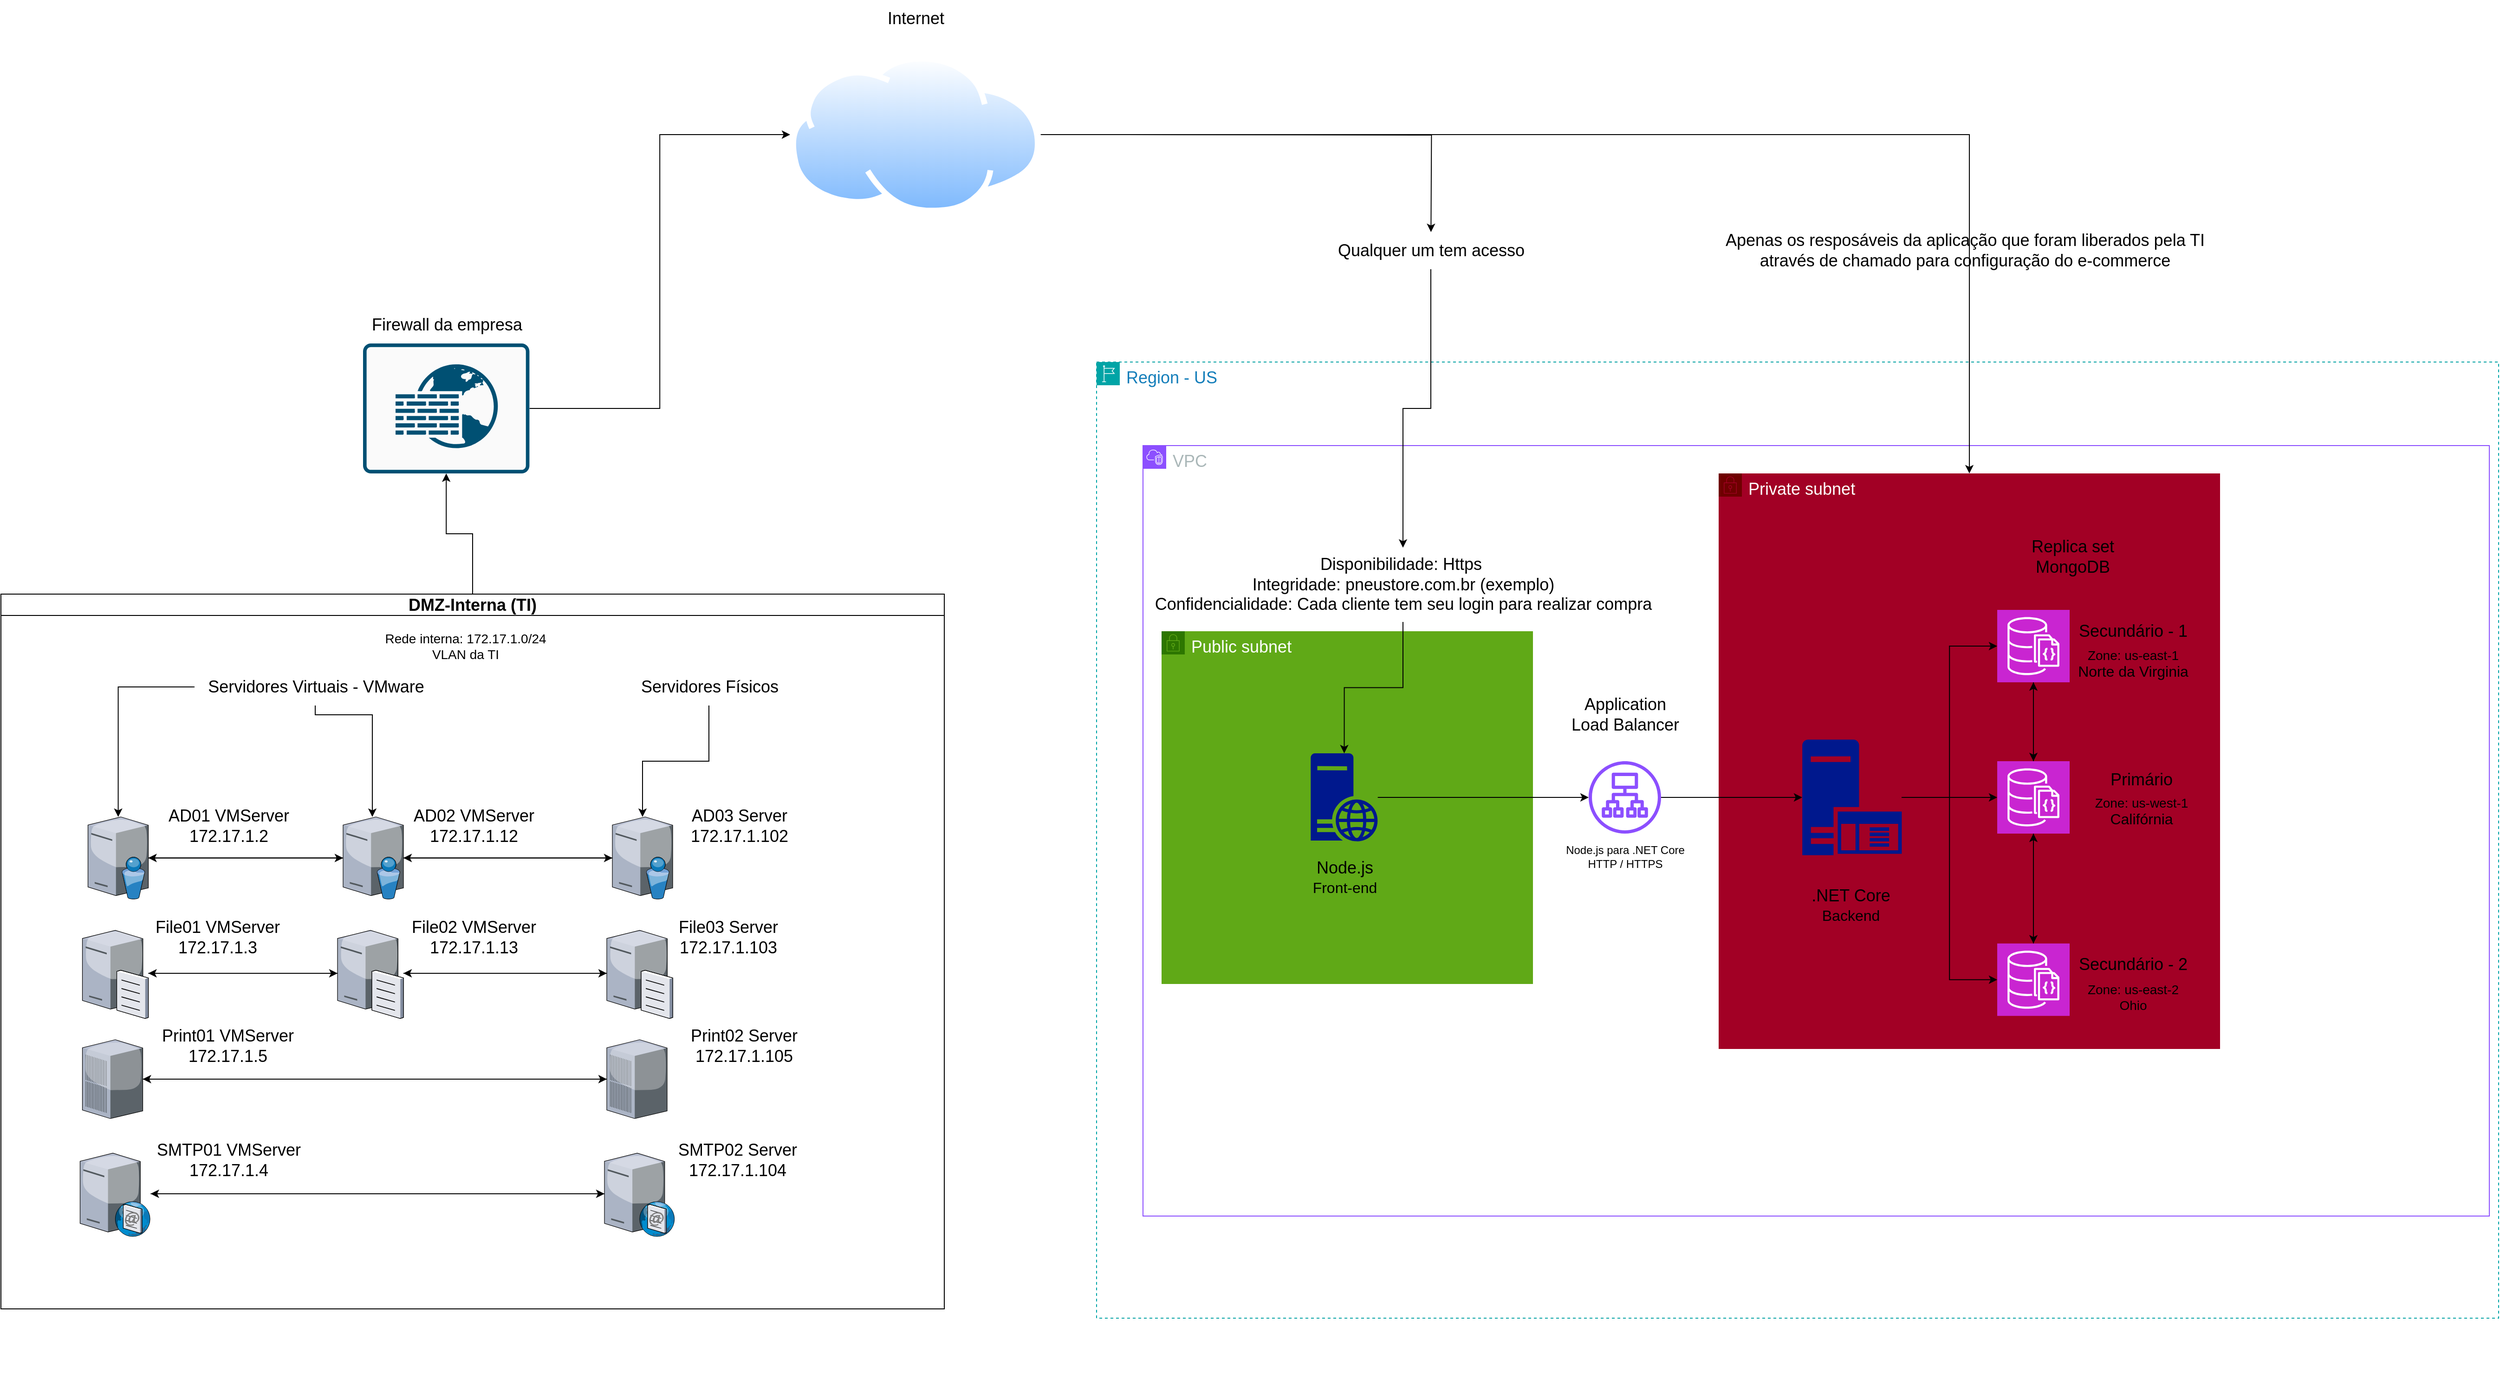 <mxfile version="24.2.5" type="device">
  <diagram name="Página-1" id="7GjsZorcTQt8PN_e-lTL">
    <mxGraphModel dx="3585" dy="3259" grid="1" gridSize="10" guides="1" tooltips="1" connect="1" arrows="1" fold="1" page="1" pageScale="1" pageWidth="827" pageHeight="1169" math="0" shadow="0">
      <root>
        <mxCell id="0" />
        <mxCell id="1" parent="0" />
        <mxCell id="u0QNQwv3i5jUUYgu4DxN-104" value="&lt;font style=&quot;font-size: 18px;&quot;&gt;Region - US&lt;/font&gt;" style="points=[[0,0],[0.25,0],[0.5,0],[0.75,0],[1,0],[1,0.25],[1,0.5],[1,0.75],[1,1],[0.75,1],[0.5,1],[0.25,1],[0,1],[0,0.75],[0,0.5],[0,0.25]];outlineConnect=0;gradientColor=none;html=1;whiteSpace=wrap;fontSize=12;fontStyle=0;container=1;pointerEvents=0;collapsible=0;recursiveResize=0;shape=mxgraph.aws4.group;grIcon=mxgraph.aws4.group_region;strokeColor=#00A4A6;fillColor=none;verticalAlign=top;align=left;spacingLeft=30;fontColor=#147EBA;dashed=1;" parent="1" vertex="1">
          <mxGeometry x="1230" y="-140" width="1510" height="1030" as="geometry" />
        </mxCell>
        <mxCell id="u0QNQwv3i5jUUYgu4DxN-106" value="&lt;font style=&quot;font-size: 18px;&quot;&gt;VPC&lt;/font&gt;" style="points=[[0,0],[0.25,0],[0.5,0],[0.75,0],[1,0],[1,0.25],[1,0.5],[1,0.75],[1,1],[0.75,1],[0.5,1],[0.25,1],[0,1],[0,0.75],[0,0.5],[0,0.25]];outlineConnect=0;gradientColor=none;html=1;whiteSpace=wrap;fontSize=12;fontStyle=0;container=1;pointerEvents=0;collapsible=0;recursiveResize=0;shape=mxgraph.aws4.group;grIcon=mxgraph.aws4.group_vpc2;strokeColor=#8C4FFF;fillColor=none;verticalAlign=top;align=left;spacingLeft=30;fontColor=#AAB7B8;dashed=0;" parent="u0QNQwv3i5jUUYgu4DxN-104" vertex="1">
          <mxGeometry x="50" y="90" width="1450" height="830" as="geometry" />
        </mxCell>
        <mxCell id="u0QNQwv3i5jUUYgu4DxN-89" value="&lt;font style=&quot;font-size: 18px;&quot;&gt;Private subnet&lt;/font&gt;" style="points=[[0,0],[0.25,0],[0.5,0],[0.75,0],[1,0],[1,0.25],[1,0.5],[1,0.75],[1,1],[0.75,1],[0.5,1],[0.25,1],[0,1],[0,0.75],[0,0.5],[0,0.25]];outlineConnect=0;html=1;whiteSpace=wrap;fontSize=12;fontStyle=0;container=1;pointerEvents=0;collapsible=0;recursiveResize=0;shape=mxgraph.aws4.group;grIcon=mxgraph.aws4.group_security_group;grStroke=0;verticalAlign=top;align=left;spacingLeft=30;dashed=0;fillStyle=auto;fillColor=#a20025;fontColor=#ffffff;strokeColor=#6F0000;" parent="u0QNQwv3i5jUUYgu4DxN-106" vertex="1">
          <mxGeometry x="620" y="30" width="540" height="620" as="geometry" />
        </mxCell>
        <mxCell id="u0QNQwv3i5jUUYgu4DxN-12" value="&lt;font style=&quot;font-size: 18px;&quot;&gt;Primário&lt;/font&gt;" style="text;html=1;align=center;verticalAlign=middle;resizable=0;points=[];autosize=1;labelBackgroundColor=none;" parent="u0QNQwv3i5jUUYgu4DxN-89" vertex="1">
          <mxGeometry x="410" y="310.0" width="90" height="40" as="geometry" />
        </mxCell>
        <mxCell id="u0QNQwv3i5jUUYgu4DxN-13" value="&lt;font style=&quot;font-size: 18px;&quot;&gt;Secundário - 1&lt;/font&gt;" style="text;html=1;align=center;verticalAlign=middle;resizable=0;points=[];autosize=1;labelBackgroundColor=none;" parent="u0QNQwv3i5jUUYgu4DxN-89" vertex="1">
          <mxGeometry x="376" y="150.0" width="140" height="40" as="geometry" />
        </mxCell>
        <mxCell id="u0QNQwv3i5jUUYgu4DxN-14" value="&lt;font style=&quot;font-size: 18px;&quot;&gt;Secundário - 2&lt;/font&gt;" style="text;html=1;align=center;verticalAlign=middle;resizable=0;points=[];autosize=1;labelBackgroundColor=none;" parent="u0QNQwv3i5jUUYgu4DxN-89" vertex="1">
          <mxGeometry x="376" y="509.38" width="140" height="40" as="geometry" />
        </mxCell>
        <mxCell id="u0QNQwv3i5jUUYgu4DxN-26" value="&lt;font style=&quot;font-size: 14px;&quot;&gt;Zone: us-east-1&lt;/font&gt;&lt;div&gt;&lt;font size=&quot;3&quot;&gt;Norte da Virginia&lt;/font&gt;&lt;/div&gt;" style="text;html=1;align=center;verticalAlign=middle;resizable=0;points=[];autosize=1;labelBackgroundColor=none;" parent="u0QNQwv3i5jUUYgu4DxN-89" vertex="1">
          <mxGeometry x="376" y="180.0" width="140" height="50" as="geometry" />
        </mxCell>
        <mxCell id="u0QNQwv3i5jUUYgu4DxN-28" value="&lt;font style=&quot;font-size: 14px;&quot;&gt;Zone: us-west-1&lt;/font&gt;&lt;div&gt;&lt;font size=&quot;3&quot;&gt;Califórnia&lt;/font&gt;&lt;/div&gt;" style="text;html=1;align=center;verticalAlign=middle;resizable=0;points=[];autosize=1;labelBackgroundColor=none;" parent="u0QNQwv3i5jUUYgu4DxN-89" vertex="1">
          <mxGeometry x="395" y="338.5" width="120" height="50" as="geometry" />
        </mxCell>
        <mxCell id="u0QNQwv3i5jUUYgu4DxN-31" value="&lt;font style=&quot;font-size: 14px;&quot;&gt;Zone: us-east-2&lt;br&gt;Ohio&lt;/font&gt;" style="text;html=1;align=center;verticalAlign=middle;resizable=0;points=[];autosize=1;labelBackgroundColor=none;" parent="u0QNQwv3i5jUUYgu4DxN-89" vertex="1">
          <mxGeometry x="386" y="539.38" width="120" height="50" as="geometry" />
        </mxCell>
        <mxCell id="u0QNQwv3i5jUUYgu4DxN-11" value="&lt;font style=&quot;font-size: 18px;&quot;&gt;Replica set&lt;br&gt;MongoDB&lt;/font&gt;" style="text;html=1;align=center;verticalAlign=middle;resizable=0;points=[];autosize=1;strokeColor=none;fillColor=none;labelBackgroundColor=none;" parent="u0QNQwv3i5jUUYgu4DxN-89" vertex="1">
          <mxGeometry x="326" y="60.0" width="110" height="60" as="geometry" />
        </mxCell>
        <mxCell id="u0QNQwv3i5jUUYgu4DxN-100" style="edgeStyle=orthogonalEdgeStyle;rounded=0;orthogonalLoop=1;jettySize=auto;html=1;" parent="u0QNQwv3i5jUUYgu4DxN-89" source="u0QNQwv3i5jUUYgu4DxN-97" target="u0QNQwv3i5jUUYgu4DxN-98" edge="1">
          <mxGeometry relative="1" as="geometry" />
        </mxCell>
        <mxCell id="u0QNQwv3i5jUUYgu4DxN-97" value="" style="sketch=0;points=[[0,0,0],[0.25,0,0],[0.5,0,0],[0.75,0,0],[1,0,0],[0,1,0],[0.25,1,0],[0.5,1,0],[0.75,1,0],[1,1,0],[0,0.25,0],[0,0.5,0],[0,0.75,0],[1,0.25,0],[1,0.5,0],[1,0.75,0]];outlineConnect=0;fontColor=#232F3E;fillColor=#C925D1;strokeColor=#ffffff;dashed=0;verticalLabelPosition=bottom;verticalAlign=top;align=center;html=1;fontSize=12;fontStyle=0;aspect=fixed;shape=mxgraph.aws4.resourceIcon;resIcon=mxgraph.aws4.documentdb_with_mongodb_compatibility;" parent="u0QNQwv3i5jUUYgu4DxN-89" vertex="1">
          <mxGeometry x="300" y="147" width="78" height="78" as="geometry" />
        </mxCell>
        <mxCell id="u0QNQwv3i5jUUYgu4DxN-103" style="edgeStyle=orthogonalEdgeStyle;rounded=0;orthogonalLoop=1;jettySize=auto;html=1;" parent="u0QNQwv3i5jUUYgu4DxN-89" source="u0QNQwv3i5jUUYgu4DxN-99" target="u0QNQwv3i5jUUYgu4DxN-98" edge="1">
          <mxGeometry relative="1" as="geometry" />
        </mxCell>
        <mxCell id="u0QNQwv3i5jUUYgu4DxN-99" value="" style="sketch=0;points=[[0,0,0],[0.25,0,0],[0.5,0,0],[0.75,0,0],[1,0,0],[0,1,0],[0.25,1,0],[0.5,1,0],[0.75,1,0],[1,1,0],[0,0.25,0],[0,0.5,0],[0,0.75,0],[1,0.25,0],[1,0.5,0],[1,0.75,0]];outlineConnect=0;fontColor=#232F3E;fillColor=#C925D1;strokeColor=#ffffff;dashed=0;verticalLabelPosition=bottom;verticalAlign=top;align=center;html=1;fontSize=12;fontStyle=0;aspect=fixed;shape=mxgraph.aws4.resourceIcon;resIcon=mxgraph.aws4.documentdb_with_mongodb_compatibility;" parent="u0QNQwv3i5jUUYgu4DxN-89" vertex="1">
          <mxGeometry x="300" y="506.38" width="78" height="78" as="geometry" />
        </mxCell>
        <mxCell id="u0QNQwv3i5jUUYgu4DxN-102" style="edgeStyle=orthogonalEdgeStyle;rounded=0;orthogonalLoop=1;jettySize=auto;html=1;" parent="u0QNQwv3i5jUUYgu4DxN-89" source="u0QNQwv3i5jUUYgu4DxN-98" target="u0QNQwv3i5jUUYgu4DxN-99" edge="1">
          <mxGeometry relative="1" as="geometry" />
        </mxCell>
        <mxCell id="u0QNQwv3i5jUUYgu4DxN-98" value="" style="sketch=0;points=[[0,0,0],[0.25,0,0],[0.5,0,0],[0.75,0,0],[1,0,0],[0,1,0],[0.25,1,0],[0.5,1,0],[0.75,1,0],[1,1,0],[0,0.25,0],[0,0.5,0],[0,0.75,0],[1,0.25,0],[1,0.5,0],[1,0.75,0]];outlineConnect=0;fontColor=#232F3E;fillColor=#C925D1;strokeColor=#ffffff;dashed=0;verticalLabelPosition=bottom;verticalAlign=top;align=center;html=1;fontSize=12;fontStyle=0;aspect=fixed;shape=mxgraph.aws4.resourceIcon;resIcon=mxgraph.aws4.documentdb_with_mongodb_compatibility;" parent="u0QNQwv3i5jUUYgu4DxN-89" vertex="1">
          <mxGeometry x="300" y="310" width="78" height="78" as="geometry" />
        </mxCell>
        <mxCell id="u0QNQwv3i5jUUYgu4DxN-101" style="edgeStyle=orthogonalEdgeStyle;rounded=0;orthogonalLoop=1;jettySize=auto;html=1;entryX=0.5;entryY=1;entryDx=0;entryDy=0;entryPerimeter=0;" parent="u0QNQwv3i5jUUYgu4DxN-89" source="u0QNQwv3i5jUUYgu4DxN-98" target="u0QNQwv3i5jUUYgu4DxN-97" edge="1">
          <mxGeometry relative="1" as="geometry" />
        </mxCell>
        <mxCell id="u0QNQwv3i5jUUYgu4DxN-190" style="edgeStyle=orthogonalEdgeStyle;rounded=0;orthogonalLoop=1;jettySize=auto;html=1;" parent="u0QNQwv3i5jUUYgu4DxN-89" source="u0QNQwv3i5jUUYgu4DxN-183" target="u0QNQwv3i5jUUYgu4DxN-98" edge="1">
          <mxGeometry relative="1" as="geometry" />
        </mxCell>
        <mxCell id="u0QNQwv3i5jUUYgu4DxN-183" value="" style="sketch=0;aspect=fixed;pointerEvents=1;shadow=0;dashed=0;html=1;strokeColor=none;labelPosition=center;verticalLabelPosition=bottom;verticalAlign=top;align=center;fillColor=#00188D;shape=mxgraph.mscae.enterprise.application_server" parent="u0QNQwv3i5jUUYgu4DxN-89" vertex="1">
          <mxGeometry x="90" y="286.69" width="107.17" height="124.62" as="geometry" />
        </mxCell>
        <mxCell id="u0QNQwv3i5jUUYgu4DxN-187" value="&lt;font style=&quot;font-size: 18px;&quot;&gt;.NET Core&lt;/font&gt;&lt;div&gt;&lt;font size=&quot;3&quot;&gt;Backend&lt;/font&gt;&lt;/div&gt;" style="text;html=1;align=center;verticalAlign=middle;resizable=0;points=[];autosize=1;strokeColor=none;fillColor=none;" parent="u0QNQwv3i5jUUYgu4DxN-89" vertex="1">
          <mxGeometry x="87.17" y="440" width="110" height="50" as="geometry" />
        </mxCell>
        <mxCell id="u0QNQwv3i5jUUYgu4DxN-191" style="edgeStyle=orthogonalEdgeStyle;rounded=0;orthogonalLoop=1;jettySize=auto;html=1;entryX=0;entryY=0.5;entryDx=0;entryDy=0;entryPerimeter=0;" parent="u0QNQwv3i5jUUYgu4DxN-89" source="u0QNQwv3i5jUUYgu4DxN-183" target="u0QNQwv3i5jUUYgu4DxN-97" edge="1">
          <mxGeometry relative="1" as="geometry" />
        </mxCell>
        <mxCell id="u0QNQwv3i5jUUYgu4DxN-192" style="edgeStyle=orthogonalEdgeStyle;rounded=0;orthogonalLoop=1;jettySize=auto;html=1;entryX=0;entryY=0.5;entryDx=0;entryDy=0;entryPerimeter=0;" parent="u0QNQwv3i5jUUYgu4DxN-89" source="u0QNQwv3i5jUUYgu4DxN-183" target="u0QNQwv3i5jUUYgu4DxN-99" edge="1">
          <mxGeometry relative="1" as="geometry" />
        </mxCell>
        <mxCell id="u0QNQwv3i5jUUYgu4DxN-94" value="&lt;font style=&quot;font-size: 18px;&quot;&gt;Public subnet&lt;/font&gt;" style="points=[[0,0],[0.25,0],[0.5,0],[0.75,0],[1,0],[1,0.25],[1,0.5],[1,0.75],[1,1],[0.75,1],[0.5,1],[0.25,1],[0,1],[0,0.75],[0,0.5],[0,0.25]];outlineConnect=0;html=1;whiteSpace=wrap;fontSize=12;fontStyle=0;container=1;pointerEvents=0;collapsible=0;recursiveResize=0;shape=mxgraph.aws4.group;grIcon=mxgraph.aws4.group_security_group;grStroke=0;verticalAlign=top;align=left;spacingLeft=30;dashed=0;fillColor=#60a917;fontColor=#ffffff;strokeColor=#2D7600;" parent="u0QNQwv3i5jUUYgu4DxN-106" vertex="1">
          <mxGeometry x="20" y="200" width="400" height="380" as="geometry" />
        </mxCell>
        <mxCell id="u0QNQwv3i5jUUYgu4DxN-181" value="&lt;font style=&quot;font-size: 18px;&quot;&gt;Node.js&lt;/font&gt;&lt;div&gt;&lt;font size=&quot;3&quot;&gt;Front-end&lt;/font&gt;&lt;/div&gt;" style="text;html=1;align=center;verticalAlign=middle;resizable=0;points=[];autosize=1;strokeColor=none;fillColor=none;" parent="u0QNQwv3i5jUUYgu4DxN-94" vertex="1">
          <mxGeometry x="151.75" y="240" width="90" height="50" as="geometry" />
        </mxCell>
        <mxCell id="u0QNQwv3i5jUUYgu4DxN-184" value="" style="sketch=0;aspect=fixed;pointerEvents=1;shadow=0;dashed=0;html=1;strokeColor=none;labelPosition=center;verticalLabelPosition=bottom;verticalAlign=top;align=center;fillColor=#00188D;shape=mxgraph.mscae.enterprise.web_server" parent="u0QNQwv3i5jUUYgu4DxN-94" vertex="1">
          <mxGeometry x="160.65" y="131.5" width="72.2" height="95" as="geometry" />
        </mxCell>
        <mxCell id="u0QNQwv3i5jUUYgu4DxN-186" style="edgeStyle=orthogonalEdgeStyle;rounded=0;orthogonalLoop=1;jettySize=auto;html=1;" parent="u0QNQwv3i5jUUYgu4DxN-106" source="u0QNQwv3i5jUUYgu4DxN-171" target="u0QNQwv3i5jUUYgu4DxN-183" edge="1">
          <mxGeometry relative="1" as="geometry" />
        </mxCell>
        <mxCell id="u0QNQwv3i5jUUYgu4DxN-171" value="" style="sketch=0;outlineConnect=0;fontColor=#232F3E;gradientColor=none;fillColor=#8C4FFF;strokeColor=none;dashed=0;verticalLabelPosition=bottom;verticalAlign=top;align=center;html=1;fontSize=12;fontStyle=0;aspect=fixed;pointerEvents=1;shape=mxgraph.aws4.application_load_balancer;" parent="u0QNQwv3i5jUUYgu4DxN-106" vertex="1">
          <mxGeometry x="480" y="340" width="78" height="78" as="geometry" />
        </mxCell>
        <mxCell id="u0QNQwv3i5jUUYgu4DxN-172" value="&lt;font style=&quot;font-size: 18px;&quot;&gt;Application&lt;br&gt;Load Balancer&lt;/font&gt;" style="text;html=1;align=center;verticalAlign=middle;resizable=0;points=[];autosize=1;strokeColor=none;fillColor=none;" parent="u0QNQwv3i5jUUYgu4DxN-106" vertex="1">
          <mxGeometry x="449" y="260" width="140" height="60" as="geometry" />
        </mxCell>
        <mxCell id="u0QNQwv3i5jUUYgu4DxN-179" value="Node.js para .NET Core&lt;br&gt;HTTP / HTTPS" style="text;html=1;align=center;verticalAlign=middle;resizable=0;points=[];autosize=1;strokeColor=none;fillColor=none;" parent="u0QNQwv3i5jUUYgu4DxN-106" vertex="1">
          <mxGeometry x="444" y="423" width="150" height="40" as="geometry" />
        </mxCell>
        <mxCell id="u0QNQwv3i5jUUYgu4DxN-185" style="edgeStyle=orthogonalEdgeStyle;rounded=0;orthogonalLoop=1;jettySize=auto;html=1;" parent="u0QNQwv3i5jUUYgu4DxN-106" source="u0QNQwv3i5jUUYgu4DxN-184" target="u0QNQwv3i5jUUYgu4DxN-171" edge="1">
          <mxGeometry relative="1" as="geometry" />
        </mxCell>
        <mxCell id="u0QNQwv3i5jUUYgu4DxN-209" value="&lt;font style=&quot;font-size: 18px;&quot;&gt;Disponibilidade: Https&amp;nbsp;&lt;br&gt;Integridade: pneustore.com.br (exemplo)&lt;/font&gt;&lt;div&gt;&lt;font style=&quot;font-size: 18px;&quot;&gt;Confidencialidade: Cada cliente tem seu login para realizar compra&lt;/font&gt;&lt;/div&gt;" style="text;html=1;align=center;verticalAlign=middle;resizable=0;points=[];autosize=1;strokeColor=none;fillColor=none;" parent="u0QNQwv3i5jUUYgu4DxN-106" vertex="1">
          <mxGeometry y="110" width="560" height="80" as="geometry" />
        </mxCell>
        <mxCell id="u0QNQwv3i5jUUYgu4DxN-202" style="edgeStyle=orthogonalEdgeStyle;rounded=0;orthogonalLoop=1;jettySize=auto;html=1;entryX=0.5;entryY=0;entryDx=0;entryDy=0;entryPerimeter=0;" parent="u0QNQwv3i5jUUYgu4DxN-106" source="u0QNQwv3i5jUUYgu4DxN-209" target="u0QNQwv3i5jUUYgu4DxN-184" edge="1">
          <mxGeometry relative="1" as="geometry" />
        </mxCell>
        <mxCell id="u0QNQwv3i5jUUYgu4DxN-200" style="edgeStyle=orthogonalEdgeStyle;rounded=0;orthogonalLoop=1;jettySize=auto;html=1;" parent="1" source="u0QNQwv3i5jUUYgu4DxN-121" target="u0QNQwv3i5jUUYgu4DxN-194" edge="1">
          <mxGeometry relative="1" as="geometry" />
        </mxCell>
        <mxCell id="u0QNQwv3i5jUUYgu4DxN-121" value="&lt;font style=&quot;font-size: 18px;&quot;&gt;DMZ-Interna (TI)&lt;/font&gt;" style="swimlane;whiteSpace=wrap;html=1;" parent="1" vertex="1">
          <mxGeometry x="50" y="110" width="1016" height="770" as="geometry">
            <mxRectangle x="104" y="270" width="170" height="40" as="alternateBounds" />
          </mxGeometry>
        </mxCell>
        <mxCell id="u0QNQwv3i5jUUYgu4DxN-142" style="edgeStyle=orthogonalEdgeStyle;rounded=0;orthogonalLoop=1;jettySize=auto;html=1;" parent="u0QNQwv3i5jUUYgu4DxN-121" source="u0QNQwv3i5jUUYgu4DxN-112" target="u0QNQwv3i5jUUYgu4DxN-124" edge="1">
          <mxGeometry relative="1" as="geometry" />
        </mxCell>
        <mxCell id="u0QNQwv3i5jUUYgu4DxN-112" value="" style="verticalLabelPosition=bottom;sketch=0;aspect=fixed;html=1;verticalAlign=top;strokeColor=none;align=center;outlineConnect=0;shape=mxgraph.citrix.directory_server;" parent="u0QNQwv3i5jUUYgu4DxN-121" vertex="1">
          <mxGeometry x="93.75" y="240" width="65" height="88.5" as="geometry" />
        </mxCell>
        <mxCell id="u0QNQwv3i5jUUYgu4DxN-157" style="edgeStyle=orthogonalEdgeStyle;rounded=0;orthogonalLoop=1;jettySize=auto;html=1;" parent="u0QNQwv3i5jUUYgu4DxN-121" source="u0QNQwv3i5jUUYgu4DxN-113" target="u0QNQwv3i5jUUYgu4DxN-125" edge="1">
          <mxGeometry relative="1" as="geometry" />
        </mxCell>
        <mxCell id="u0QNQwv3i5jUUYgu4DxN-113" value="" style="verticalLabelPosition=bottom;sketch=0;aspect=fixed;html=1;verticalAlign=top;strokeColor=none;align=center;outlineConnect=0;shape=mxgraph.citrix.file_server;" parent="u0QNQwv3i5jUUYgu4DxN-121" vertex="1">
          <mxGeometry x="87.75" y="360" width="71" height="97" as="geometry" />
        </mxCell>
        <mxCell id="u0QNQwv3i5jUUYgu4DxN-154" style="edgeStyle=orthogonalEdgeStyle;rounded=0;orthogonalLoop=1;jettySize=auto;html=1;" parent="u0QNQwv3i5jUUYgu4DxN-121" source="u0QNQwv3i5jUUYgu4DxN-114" target="u0QNQwv3i5jUUYgu4DxN-134" edge="1">
          <mxGeometry relative="1" as="geometry" />
        </mxCell>
        <mxCell id="u0QNQwv3i5jUUYgu4DxN-114" value="" style="verticalLabelPosition=bottom;sketch=0;aspect=fixed;html=1;verticalAlign=top;strokeColor=none;align=center;outlineConnect=0;shape=mxgraph.citrix.pbx_server;" parent="u0QNQwv3i5jUUYgu4DxN-121" vertex="1">
          <mxGeometry x="87.75" y="480" width="65" height="85" as="geometry" />
        </mxCell>
        <mxCell id="u0QNQwv3i5jUUYgu4DxN-161" style="edgeStyle=orthogonalEdgeStyle;rounded=0;orthogonalLoop=1;jettySize=auto;html=1;" parent="u0QNQwv3i5jUUYgu4DxN-121" source="u0QNQwv3i5jUUYgu4DxN-115" target="u0QNQwv3i5jUUYgu4DxN-135" edge="1">
          <mxGeometry relative="1" as="geometry" />
        </mxCell>
        <mxCell id="u0QNQwv3i5jUUYgu4DxN-115" value="" style="verticalLabelPosition=bottom;sketch=0;aspect=fixed;html=1;verticalAlign=top;strokeColor=none;align=center;outlineConnect=0;shape=mxgraph.citrix.smtp_server;" parent="u0QNQwv3i5jUUYgu4DxN-121" vertex="1">
          <mxGeometry x="85.25" y="600" width="76" height="92" as="geometry" />
        </mxCell>
        <mxCell id="u0QNQwv3i5jUUYgu4DxN-116" value="&lt;font style=&quot;font-size: 18px;&quot;&gt;AD01 VMServer&lt;/font&gt;&lt;div&gt;&lt;font style=&quot;font-size: 18px;&quot;&gt;172.17.1.2&lt;/font&gt;&lt;/div&gt;" style="text;html=1;align=center;verticalAlign=middle;resizable=0;points=[];autosize=1;strokeColor=none;fillColor=none;" parent="u0QNQwv3i5jUUYgu4DxN-121" vertex="1">
          <mxGeometry x="170" y="220" width="150" height="60" as="geometry" />
        </mxCell>
        <mxCell id="u0QNQwv3i5jUUYgu4DxN-117" value="&lt;font style=&quot;font-size: 18px;&quot;&gt;File01 VMServer&lt;/font&gt;&lt;div&gt;&lt;font style=&quot;font-size: 18px;&quot;&gt;172.17.1.3&lt;/font&gt;&lt;/div&gt;" style="text;html=1;align=center;verticalAlign=middle;resizable=0;points=[];autosize=1;strokeColor=none;fillColor=none;" parent="u0QNQwv3i5jUUYgu4DxN-121" vertex="1">
          <mxGeometry x="152.75" y="340" width="160" height="60" as="geometry" />
        </mxCell>
        <mxCell id="u0QNQwv3i5jUUYgu4DxN-118" value="&lt;font style=&quot;font-size: 18px;&quot;&gt;SMTP01 VMServer&lt;/font&gt;&lt;div&gt;&lt;font style=&quot;font-size: 18px;&quot;&gt;172.17.1.4&lt;/font&gt;&lt;/div&gt;" style="text;html=1;align=center;verticalAlign=middle;resizable=0;points=[];autosize=1;strokeColor=none;fillColor=none;" parent="u0QNQwv3i5jUUYgu4DxN-121" vertex="1">
          <mxGeometry x="155" y="580" width="180" height="60" as="geometry" />
        </mxCell>
        <mxCell id="u0QNQwv3i5jUUYgu4DxN-119" value="&lt;font style=&quot;font-size: 18px;&quot;&gt;Print01 VMServer&lt;/font&gt;&lt;div&gt;&lt;span style=&quot;font-size: 18px;&quot;&gt;172.17.1.5&lt;/span&gt;&lt;/div&gt;" style="text;html=1;align=center;verticalAlign=middle;resizable=0;points=[];autosize=1;strokeColor=none;fillColor=none;" parent="u0QNQwv3i5jUUYgu4DxN-121" vertex="1">
          <mxGeometry x="158.75" y="457" width="170" height="60" as="geometry" />
        </mxCell>
        <mxCell id="u0QNQwv3i5jUUYgu4DxN-123" value="&lt;font style=&quot;font-size: 14px;&quot;&gt;Rede interna: 172.17.1.0/24&lt;/font&gt;&lt;div&gt;&lt;font style=&quot;font-size: 14px;&quot;&gt;VLAN da TI&lt;/font&gt;&lt;/div&gt;&lt;div&gt;&lt;font style=&quot;font-size: 14px;&quot;&gt;&lt;br&gt;&lt;/font&gt;&lt;/div&gt;" style="text;html=1;align=center;verticalAlign=middle;resizable=0;points=[];autosize=1;strokeColor=none;fillColor=none;" parent="u0QNQwv3i5jUUYgu4DxN-121" vertex="1">
          <mxGeometry x="400" y="35" width="200" height="60" as="geometry" />
        </mxCell>
        <mxCell id="u0QNQwv3i5jUUYgu4DxN-143" style="edgeStyle=orthogonalEdgeStyle;rounded=0;orthogonalLoop=1;jettySize=auto;html=1;" parent="u0QNQwv3i5jUUYgu4DxN-121" source="u0QNQwv3i5jUUYgu4DxN-124" target="u0QNQwv3i5jUUYgu4DxN-132" edge="1">
          <mxGeometry relative="1" as="geometry" />
        </mxCell>
        <mxCell id="u0QNQwv3i5jUUYgu4DxN-145" style="edgeStyle=orthogonalEdgeStyle;rounded=0;orthogonalLoop=1;jettySize=auto;html=1;" parent="u0QNQwv3i5jUUYgu4DxN-121" source="u0QNQwv3i5jUUYgu4DxN-124" target="u0QNQwv3i5jUUYgu4DxN-112" edge="1">
          <mxGeometry relative="1" as="geometry" />
        </mxCell>
        <mxCell id="u0QNQwv3i5jUUYgu4DxN-124" value="" style="verticalLabelPosition=bottom;sketch=0;aspect=fixed;html=1;verticalAlign=top;strokeColor=none;align=center;outlineConnect=0;shape=mxgraph.citrix.directory_server;" parent="u0QNQwv3i5jUUYgu4DxN-121" vertex="1">
          <mxGeometry x="368.5" y="240" width="65" height="88.5" as="geometry" />
        </mxCell>
        <mxCell id="u0QNQwv3i5jUUYgu4DxN-158" style="edgeStyle=orthogonalEdgeStyle;rounded=0;orthogonalLoop=1;jettySize=auto;html=1;" parent="u0QNQwv3i5jUUYgu4DxN-121" source="u0QNQwv3i5jUUYgu4DxN-125" target="u0QNQwv3i5jUUYgu4DxN-133" edge="1">
          <mxGeometry relative="1" as="geometry" />
        </mxCell>
        <mxCell id="u0QNQwv3i5jUUYgu4DxN-160" style="edgeStyle=orthogonalEdgeStyle;rounded=0;orthogonalLoop=1;jettySize=auto;html=1;" parent="u0QNQwv3i5jUUYgu4DxN-121" source="u0QNQwv3i5jUUYgu4DxN-125" target="u0QNQwv3i5jUUYgu4DxN-113" edge="1">
          <mxGeometry relative="1" as="geometry" />
        </mxCell>
        <mxCell id="u0QNQwv3i5jUUYgu4DxN-125" value="" style="verticalLabelPosition=bottom;sketch=0;aspect=fixed;html=1;verticalAlign=top;strokeColor=none;align=center;outlineConnect=0;shape=mxgraph.citrix.file_server;" parent="u0QNQwv3i5jUUYgu4DxN-121" vertex="1">
          <mxGeometry x="362.5" y="360" width="71" height="97" as="geometry" />
        </mxCell>
        <mxCell id="u0QNQwv3i5jUUYgu4DxN-128" value="&lt;font style=&quot;font-size: 18px;&quot;&gt;AD02 VMServer&lt;/font&gt;&lt;div&gt;&lt;font style=&quot;font-size: 18px;&quot;&gt;172.17.1.12&lt;/font&gt;&lt;/div&gt;" style="text;html=1;align=center;verticalAlign=middle;resizable=0;points=[];autosize=1;strokeColor=none;fillColor=none;" parent="u0QNQwv3i5jUUYgu4DxN-121" vertex="1">
          <mxGeometry x="433.5" y="220" width="150" height="60" as="geometry" />
        </mxCell>
        <mxCell id="u0QNQwv3i5jUUYgu4DxN-129" value="&lt;font style=&quot;font-size: 18px;&quot;&gt;File02 VMServer&lt;/font&gt;&lt;div&gt;&lt;font style=&quot;font-size: 18px;&quot;&gt;172.17.1.13&lt;/font&gt;&lt;/div&gt;" style="text;html=1;align=center;verticalAlign=middle;resizable=0;points=[];autosize=1;strokeColor=none;fillColor=none;" parent="u0QNQwv3i5jUUYgu4DxN-121" vertex="1">
          <mxGeometry x="428.5" y="340" width="160" height="60" as="geometry" />
        </mxCell>
        <mxCell id="u0QNQwv3i5jUUYgu4DxN-144" style="edgeStyle=orthogonalEdgeStyle;rounded=0;orthogonalLoop=1;jettySize=auto;html=1;" parent="u0QNQwv3i5jUUYgu4DxN-121" source="u0QNQwv3i5jUUYgu4DxN-132" target="u0QNQwv3i5jUUYgu4DxN-124" edge="1">
          <mxGeometry relative="1" as="geometry" />
        </mxCell>
        <mxCell id="u0QNQwv3i5jUUYgu4DxN-132" value="" style="verticalLabelPosition=bottom;sketch=0;aspect=fixed;html=1;verticalAlign=top;strokeColor=none;align=center;outlineConnect=0;shape=mxgraph.citrix.directory_server;" parent="u0QNQwv3i5jUUYgu4DxN-121" vertex="1">
          <mxGeometry x="658.5" y="240" width="65" height="88.5" as="geometry" />
        </mxCell>
        <mxCell id="u0QNQwv3i5jUUYgu4DxN-159" style="edgeStyle=orthogonalEdgeStyle;rounded=0;orthogonalLoop=1;jettySize=auto;html=1;" parent="u0QNQwv3i5jUUYgu4DxN-121" source="u0QNQwv3i5jUUYgu4DxN-133" target="u0QNQwv3i5jUUYgu4DxN-125" edge="1">
          <mxGeometry relative="1" as="geometry" />
        </mxCell>
        <mxCell id="u0QNQwv3i5jUUYgu4DxN-133" value="" style="verticalLabelPosition=bottom;sketch=0;aspect=fixed;html=1;verticalAlign=top;strokeColor=none;align=center;outlineConnect=0;shape=mxgraph.citrix.file_server;" parent="u0QNQwv3i5jUUYgu4DxN-121" vertex="1">
          <mxGeometry x="652.5" y="360" width="71" height="97" as="geometry" />
        </mxCell>
        <mxCell id="u0QNQwv3i5jUUYgu4DxN-155" style="edgeStyle=orthogonalEdgeStyle;rounded=0;orthogonalLoop=1;jettySize=auto;html=1;" parent="u0QNQwv3i5jUUYgu4DxN-121" source="u0QNQwv3i5jUUYgu4DxN-134" target="u0QNQwv3i5jUUYgu4DxN-114" edge="1">
          <mxGeometry relative="1" as="geometry" />
        </mxCell>
        <mxCell id="u0QNQwv3i5jUUYgu4DxN-134" value="" style="verticalLabelPosition=bottom;sketch=0;aspect=fixed;html=1;verticalAlign=top;strokeColor=none;align=center;outlineConnect=0;shape=mxgraph.citrix.pbx_server;" parent="u0QNQwv3i5jUUYgu4DxN-121" vertex="1">
          <mxGeometry x="652.5" y="480" width="65" height="85" as="geometry" />
        </mxCell>
        <mxCell id="u0QNQwv3i5jUUYgu4DxN-162" style="edgeStyle=orthogonalEdgeStyle;rounded=0;orthogonalLoop=1;jettySize=auto;html=1;" parent="u0QNQwv3i5jUUYgu4DxN-121" source="u0QNQwv3i5jUUYgu4DxN-135" target="u0QNQwv3i5jUUYgu4DxN-115" edge="1">
          <mxGeometry relative="1" as="geometry" />
        </mxCell>
        <mxCell id="u0QNQwv3i5jUUYgu4DxN-135" value="" style="verticalLabelPosition=bottom;sketch=0;aspect=fixed;html=1;verticalAlign=top;strokeColor=none;align=center;outlineConnect=0;shape=mxgraph.citrix.smtp_server;" parent="u0QNQwv3i5jUUYgu4DxN-121" vertex="1">
          <mxGeometry x="650" y="600" width="76" height="92" as="geometry" />
        </mxCell>
        <mxCell id="u0QNQwv3i5jUUYgu4DxN-136" value="&lt;font style=&quot;font-size: 18px;&quot;&gt;AD03 Server&lt;/font&gt;&lt;div&gt;&lt;font style=&quot;font-size: 18px;&quot;&gt;172.17.1.102&lt;/font&gt;&lt;/div&gt;" style="text;html=1;align=center;verticalAlign=middle;resizable=0;points=[];autosize=1;strokeColor=none;fillColor=none;" parent="u0QNQwv3i5jUUYgu4DxN-121" vertex="1">
          <mxGeometry x="729.5" y="220" width="130" height="60" as="geometry" />
        </mxCell>
        <mxCell id="u0QNQwv3i5jUUYgu4DxN-137" value="&lt;font style=&quot;font-size: 18px;&quot;&gt;File03 Server&lt;/font&gt;&lt;div&gt;&lt;font style=&quot;font-size: 18px;&quot;&gt;172.17.1.103&lt;/font&gt;&lt;/div&gt;" style="text;html=1;align=center;verticalAlign=middle;resizable=0;points=[];autosize=1;strokeColor=none;fillColor=none;" parent="u0QNQwv3i5jUUYgu4DxN-121" vertex="1">
          <mxGeometry x="717.5" y="340" width="130" height="60" as="geometry" />
        </mxCell>
        <mxCell id="u0QNQwv3i5jUUYgu4DxN-138" value="&lt;font style=&quot;font-size: 18px;&quot;&gt;SMTP02 Server&lt;/font&gt;&lt;div&gt;&lt;font style=&quot;font-size: 18px;&quot;&gt;172.17.1.104&lt;/font&gt;&lt;/div&gt;" style="text;html=1;align=center;verticalAlign=middle;resizable=0;points=[];autosize=1;strokeColor=none;fillColor=none;" parent="u0QNQwv3i5jUUYgu4DxN-121" vertex="1">
          <mxGeometry x="717.5" y="580" width="150" height="60" as="geometry" />
        </mxCell>
        <mxCell id="u0QNQwv3i5jUUYgu4DxN-139" value="&lt;font style=&quot;font-size: 18px;&quot;&gt;Print02 Server&lt;/font&gt;&lt;div&gt;&lt;span style=&quot;font-size: 18px;&quot;&gt;172.17.1.105&lt;/span&gt;&lt;/div&gt;" style="text;html=1;align=center;verticalAlign=middle;resizable=0;points=[];autosize=1;strokeColor=none;fillColor=none;" parent="u0QNQwv3i5jUUYgu4DxN-121" vertex="1">
          <mxGeometry x="730" y="457" width="140" height="60" as="geometry" />
        </mxCell>
        <mxCell id="u0QNQwv3i5jUUYgu4DxN-152" style="edgeStyle=orthogonalEdgeStyle;rounded=0;orthogonalLoop=1;jettySize=auto;html=1;" parent="u0QNQwv3i5jUUYgu4DxN-121" source="u0QNQwv3i5jUUYgu4DxN-146" target="u0QNQwv3i5jUUYgu4DxN-132" edge="1">
          <mxGeometry relative="1" as="geometry" />
        </mxCell>
        <mxCell id="u0QNQwv3i5jUUYgu4DxN-146" value="&lt;font style=&quot;font-size: 18px;&quot;&gt;Servidores Físicos&lt;/font&gt;" style="text;html=1;align=center;verticalAlign=middle;resizable=0;points=[];autosize=1;strokeColor=none;fillColor=none;" parent="u0QNQwv3i5jUUYgu4DxN-121" vertex="1">
          <mxGeometry x="677.5" y="80" width="170" height="40" as="geometry" />
        </mxCell>
        <mxCell id="u0QNQwv3i5jUUYgu4DxN-150" style="edgeStyle=orthogonalEdgeStyle;rounded=0;orthogonalLoop=1;jettySize=auto;html=1;" parent="u0QNQwv3i5jUUYgu4DxN-121" source="u0QNQwv3i5jUUYgu4DxN-147" target="u0QNQwv3i5jUUYgu4DxN-112" edge="1">
          <mxGeometry relative="1" as="geometry" />
        </mxCell>
        <mxCell id="u0QNQwv3i5jUUYgu4DxN-147" value="&lt;font style=&quot;font-size: 18px;&quot;&gt;Servidores Virtuais - VMware&lt;/font&gt;" style="text;html=1;align=center;verticalAlign=middle;resizable=0;points=[];autosize=1;strokeColor=none;fillColor=none;" parent="u0QNQwv3i5jUUYgu4DxN-121" vertex="1">
          <mxGeometry x="208.5" y="80" width="260" height="40" as="geometry" />
        </mxCell>
        <mxCell id="u0QNQwv3i5jUUYgu4DxN-148" style="edgeStyle=orthogonalEdgeStyle;rounded=0;orthogonalLoop=1;jettySize=auto;html=1;" parent="u0QNQwv3i5jUUYgu4DxN-121" source="u0QNQwv3i5jUUYgu4DxN-147" target="u0QNQwv3i5jUUYgu4DxN-124" edge="1">
          <mxGeometry relative="1" as="geometry">
            <Array as="points">
              <mxPoint x="338" y="130" />
              <mxPoint x="400" y="130" />
            </Array>
          </mxGeometry>
        </mxCell>
        <mxCell id="u0QNQwv3i5jUUYgu4DxN-156" value="&lt;p class=&quot;MsoNormal&quot;&gt;&lt;/p&gt;&lt;div style=&quot;&quot;&gt;&lt;br&gt;&lt;/div&gt;&lt;p&gt;&lt;/p&gt;&lt;p class=&quot;MsoNormal&quot;&gt;&lt;/p&gt;" style="text;html=1;align=center;verticalAlign=middle;resizable=0;points=[];autosize=1;strokeColor=none;fillColor=none;" parent="1" vertex="1">
          <mxGeometry x="548" y="925" width="20" height="50" as="geometry" />
        </mxCell>
        <mxCell id="u0QNQwv3i5jUUYgu4DxN-201" style="edgeStyle=orthogonalEdgeStyle;rounded=0;orthogonalLoop=1;jettySize=auto;html=1;entryX=0;entryY=0.5;entryDx=0;entryDy=0;" parent="1" source="u0QNQwv3i5jUUYgu4DxN-194" target="u0QNQwv3i5jUUYgu4DxN-196" edge="1">
          <mxGeometry relative="1" as="geometry" />
        </mxCell>
        <mxCell id="u0QNQwv3i5jUUYgu4DxN-194" value="" style="sketch=0;points=[[0.015,0.015,0],[0.985,0.015,0],[0.985,0.985,0],[0.015,0.985,0],[0.25,0,0],[0.5,0,0],[0.75,0,0],[1,0.25,0],[1,0.5,0],[1,0.75,0],[0.75,1,0],[0.5,1,0],[0.25,1,0],[0,0.75,0],[0,0.5,0],[0,0.25,0]];verticalLabelPosition=bottom;html=1;verticalAlign=top;aspect=fixed;align=center;pointerEvents=1;shape=mxgraph.cisco19.rect;prIcon=web_application_firewall;fillColor=#FAFAFA;strokeColor=#005073;" parent="1" vertex="1">
          <mxGeometry x="440" y="-160" width="179.2" height="140" as="geometry" />
        </mxCell>
        <mxCell id="u0QNQwv3i5jUUYgu4DxN-212" style="edgeStyle=orthogonalEdgeStyle;rounded=0;orthogonalLoop=1;jettySize=auto;html=1;" parent="1" source="u0QNQwv3i5jUUYgu4DxN-196" target="u0QNQwv3i5jUUYgu4DxN-89" edge="1">
          <mxGeometry relative="1" as="geometry" />
        </mxCell>
        <mxCell id="u0QNQwv3i5jUUYgu4DxN-196" value="" style="image;aspect=fixed;perimeter=ellipsePerimeter;html=1;align=center;shadow=0;dashed=0;spacingTop=3;image=img/lib/active_directory/internet_cloud.svg;" parent="1" vertex="1">
          <mxGeometry x="900" y="-470" width="269.84" height="170" as="geometry" />
        </mxCell>
        <mxCell id="u0QNQwv3i5jUUYgu4DxN-197" value="&lt;font style=&quot;font-size: 18px;&quot;&gt;Firewall da empresa&lt;/font&gt;" style="text;html=1;align=center;verticalAlign=middle;resizable=0;points=[];autosize=1;strokeColor=none;fillColor=none;" parent="1" vertex="1">
          <mxGeometry x="434.6" y="-200" width="190" height="40" as="geometry" />
        </mxCell>
        <mxCell id="u0QNQwv3i5jUUYgu4DxN-198" value="&lt;font style=&quot;font-size: 18px;&quot;&gt;Internet&lt;/font&gt;" style="text;html=1;align=center;verticalAlign=middle;resizable=0;points=[];autosize=1;strokeColor=none;fillColor=none;" parent="1" vertex="1">
          <mxGeometry x="994.92" y="-530" width="80" height="40" as="geometry" />
        </mxCell>
        <mxCell id="u0QNQwv3i5jUUYgu4DxN-205" value="" style="edgeStyle=orthogonalEdgeStyle;rounded=0;orthogonalLoop=1;jettySize=auto;html=1;entryX=0.5;entryY=0;entryDx=0;entryDy=0;entryPerimeter=0;" parent="1" edge="1">
          <mxGeometry relative="1" as="geometry">
            <mxPoint x="1260.0" y="-385" as="sourcePoint" />
            <mxPoint x="1590.16" y="-280" as="targetPoint" />
          </mxGeometry>
        </mxCell>
        <mxCell id="u0QNQwv3i5jUUYgu4DxN-211" style="edgeStyle=orthogonalEdgeStyle;rounded=0;orthogonalLoop=1;jettySize=auto;html=1;" parent="1" source="u0QNQwv3i5jUUYgu4DxN-203" target="u0QNQwv3i5jUUYgu4DxN-209" edge="1">
          <mxGeometry relative="1" as="geometry" />
        </mxCell>
        <mxCell id="u0QNQwv3i5jUUYgu4DxN-203" value="&lt;font style=&quot;font-size: 18px;&quot;&gt;Qualquer um tem acesso&lt;/font&gt;" style="text;html=1;align=center;verticalAlign=middle;resizable=0;points=[];autosize=1;strokeColor=none;fillColor=none;" parent="1" vertex="1">
          <mxGeometry x="1480" y="-280" width="220" height="40" as="geometry" />
        </mxCell>
        <mxCell id="u0QNQwv3i5jUUYgu4DxN-206" value="&lt;font style=&quot;font-size: 18px;&quot;&gt;Apenas os resposáveis da aplicação que foram liberados pela TI&lt;/font&gt;&lt;div&gt;&lt;span style=&quot;font-size: 18px;&quot;&gt;através de chamado para configuração do e-commerce&lt;/span&gt;&lt;/div&gt;" style="text;html=1;align=center;verticalAlign=middle;resizable=0;points=[];autosize=1;strokeColor=none;fillColor=none;" parent="1" vertex="1">
          <mxGeometry x="1895" y="-290" width="540" height="60" as="geometry" />
        </mxCell>
      </root>
    </mxGraphModel>
  </diagram>
</mxfile>
